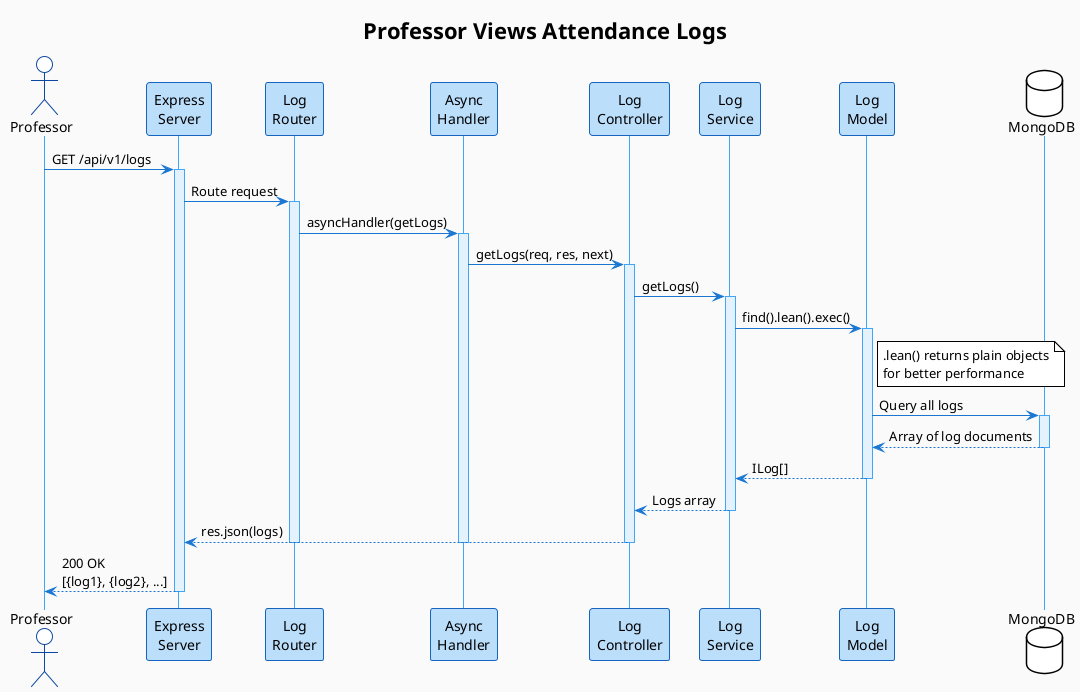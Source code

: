 @startuml View_Attendance_Logs
!theme plain
skinparam backgroundColor #FAFAFA
skinparam sequence {
    ArrowColor #1976D2
    ActorBorderColor #0D47A1
    LifeLineBorderColor #42A5F5
    LifeLineBackgroundColor #E3F2FD
    ParticipantBorderColor #1565C0
    ParticipantBackgroundColor #BBDEFB
}

title Professor Views Attendance Logs

actor Professor
participant "Express\nServer" as Express
participant "Log\nRouter" as LogRouter
participant "Async\nHandler" as Async
participant "Log\nController" as LogController
participant "Log\nService" as LogService
participant "Log\nModel" as LogModel
database MongoDB

Professor -> Express: GET /api/v1/logs
activate Express

Express -> LogRouter: Route request
activate LogRouter

LogRouter -> Async: asyncHandler(getLogs)
activate Async

Async -> LogController: getLogs(req, res, next)
activate LogController

LogController -> LogService: getLogs()
activate LogService

LogService -> LogModel: find().lean().exec()
activate LogModel
note right of LogModel
    .lean() returns plain objects
    for better performance
end note

LogModel -> MongoDB: Query all logs
activate MongoDB
MongoDB --> LogModel: Array of log documents
deactivate MongoDB

LogModel --> LogService: ILog[]
deactivate LogModel

LogService --> LogController: Logs array
deactivate LogService

LogController --> Express: res.json(logs)
deactivate LogController
deactivate Async
deactivate LogRouter

Express --> Professor: 200 OK\n[{log1}, {log2}, ...]
deactivate Express

@enduml